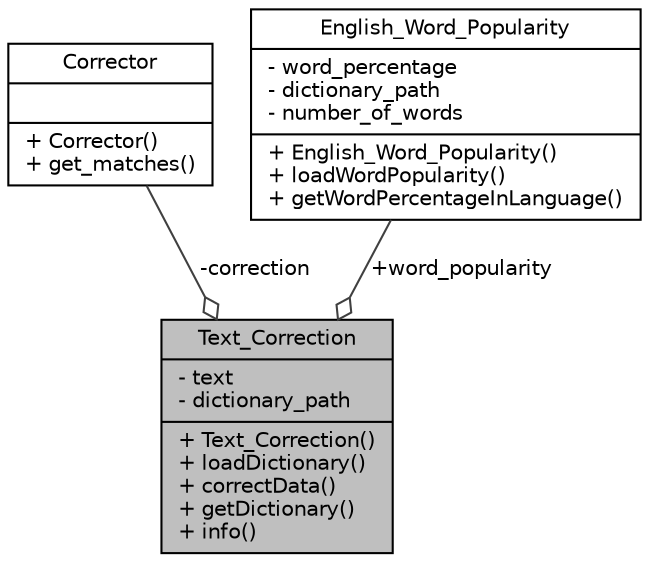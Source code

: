 digraph "Text_Correction"
{
 // LATEX_PDF_SIZE
  edge [fontname="Helvetica",fontsize="10",labelfontname="Helvetica",labelfontsize="10"];
  node [fontname="Helvetica",fontsize="10",shape=record];
  Node1 [label="{Text_Correction\n|- text\l- dictionary_path\l|+ Text_Correction()\l+ loadDictionary()\l+ correctData()\l+ getDictionary()\l+ info()\l}",height=0.2,width=0.4,color="black", fillcolor="grey75", style="filled", fontcolor="black",tooltip="Defines a an interface needed to perform data correction and dictionary loading."];
  Node2 -> Node1 [color="grey25",fontsize="10",style="solid",label=" -correction" ,arrowhead="odiamond",fontname="Helvetica"];
  Node2 [label="{Corrector\n||+ Corrector()\l+ get_matches()\l}",height=0.2,width=0.4,color="black", fillcolor="white", style="filled",URL="$class_corrector.html",tooltip="Provides a base for correction algorithms."];
  Node3 -> Node1 [color="grey25",fontsize="10",style="solid",label=" +word_popularity" ,arrowhead="odiamond",fontname="Helvetica"];
  Node3 [label="{English_Word_Popularity\n|- word_percentage\l- dictionary_path\l- number_of_words\l|+ English_Word_Popularity()\l+ loadWordPopularity()\l+ getWordPercentageInLanguage()\l}",height=0.2,width=0.4,color="black", fillcolor="white", style="filled",URL="$class_english___word___popularity.html",tooltip="Declaration of methos used for language-based word rating."];
}
